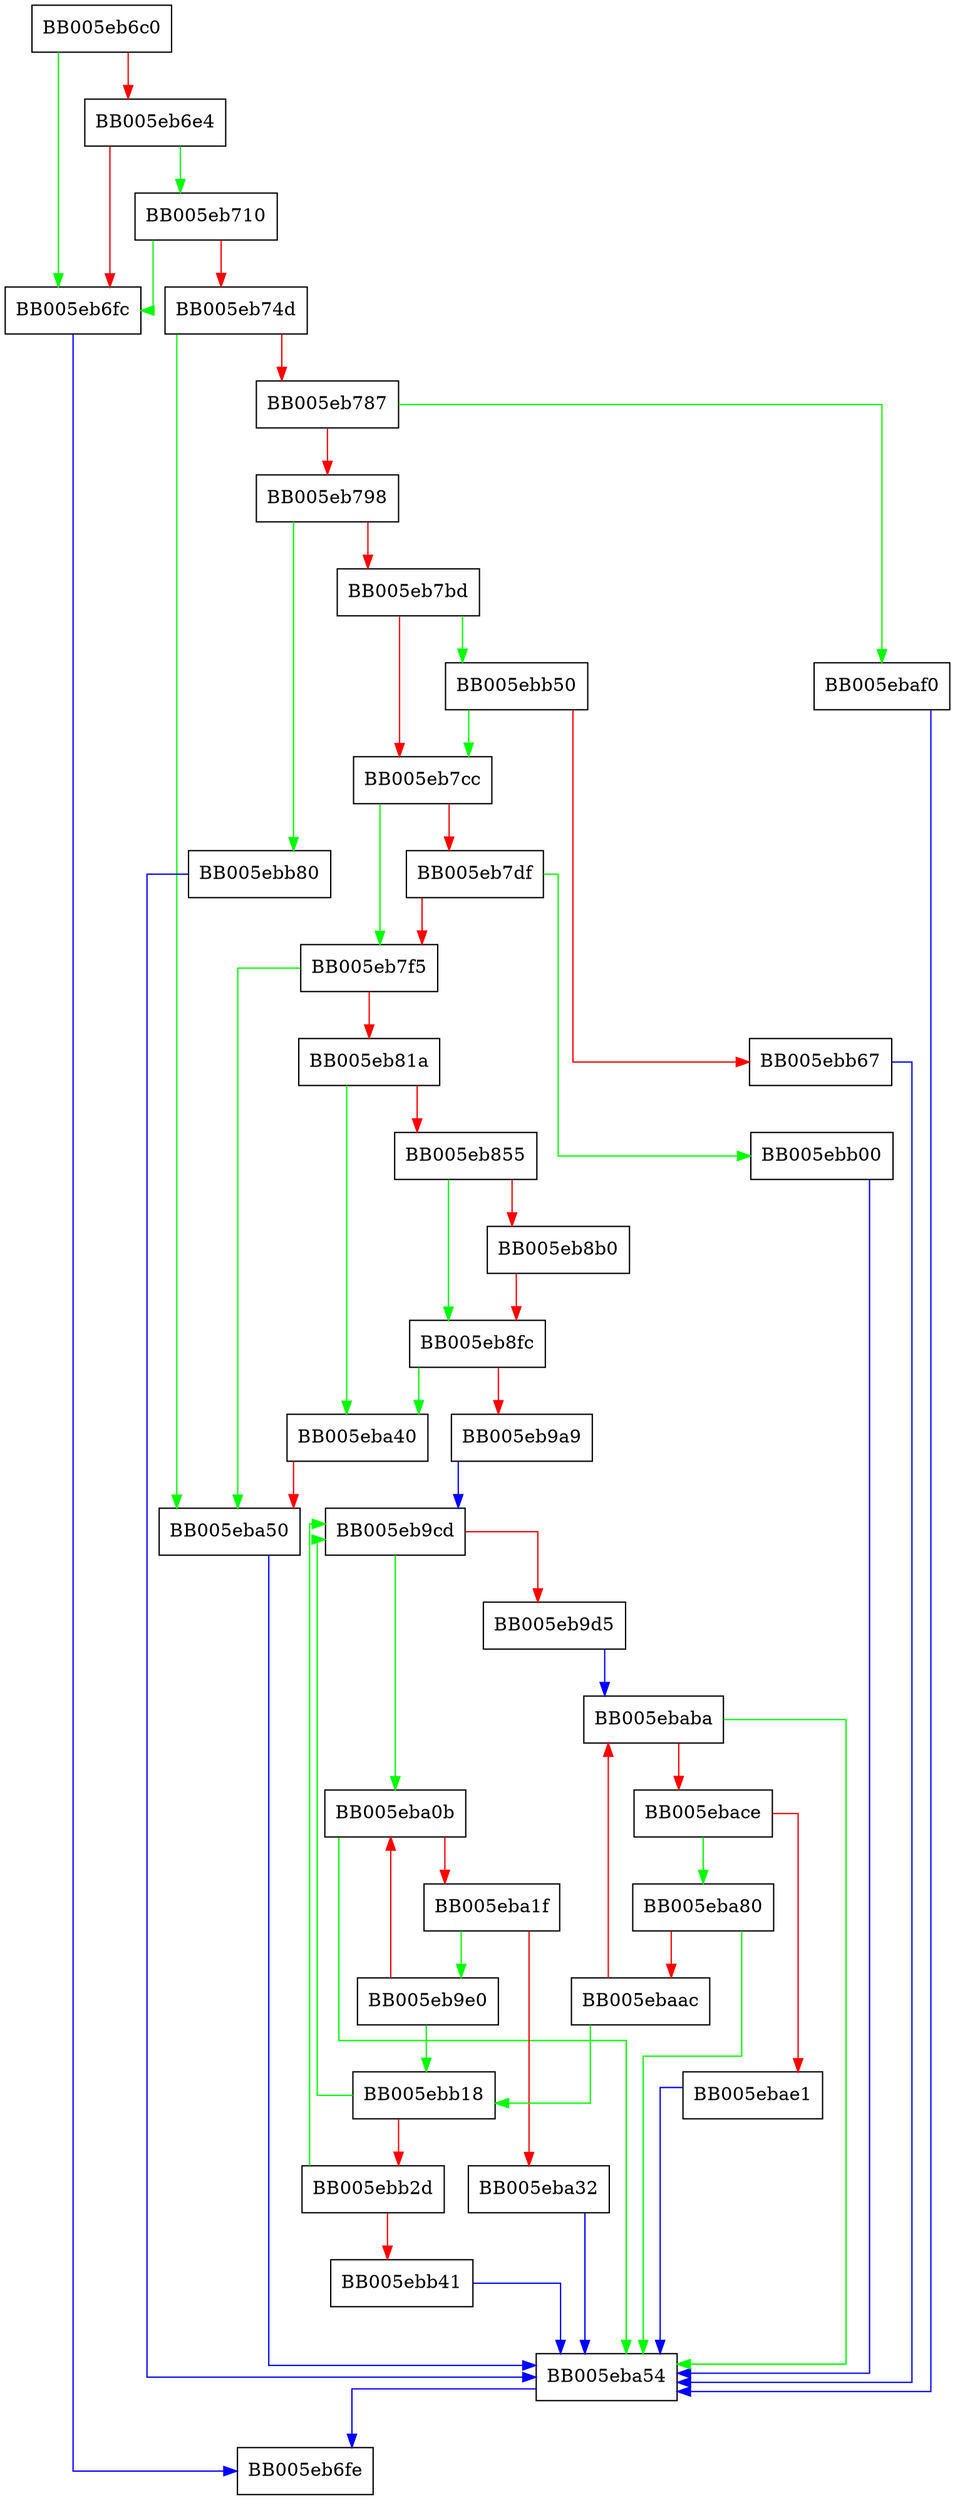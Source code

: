 digraph ossl_gen_deterministic_nonce_rfc6979 {
  node [shape="box"];
  graph [splines=ortho];
  BB005eb6c0 -> BB005eb6fc [color="green"];
  BB005eb6c0 -> BB005eb6e4 [color="red"];
  BB005eb6e4 -> BB005eb710 [color="green"];
  BB005eb6e4 -> BB005eb6fc [color="red"];
  BB005eb6fc -> BB005eb6fe [color="blue"];
  BB005eb710 -> BB005eb6fc [color="green"];
  BB005eb710 -> BB005eb74d [color="red"];
  BB005eb74d -> BB005eba50 [color="green"];
  BB005eb74d -> BB005eb787 [color="red"];
  BB005eb787 -> BB005ebaf0 [color="green"];
  BB005eb787 -> BB005eb798 [color="red"];
  BB005eb798 -> BB005ebb80 [color="green"];
  BB005eb798 -> BB005eb7bd [color="red"];
  BB005eb7bd -> BB005ebb50 [color="green"];
  BB005eb7bd -> BB005eb7cc [color="red"];
  BB005eb7cc -> BB005eb7f5 [color="green"];
  BB005eb7cc -> BB005eb7df [color="red"];
  BB005eb7df -> BB005ebb00 [color="green"];
  BB005eb7df -> BB005eb7f5 [color="red"];
  BB005eb7f5 -> BB005eba50 [color="green"];
  BB005eb7f5 -> BB005eb81a [color="red"];
  BB005eb81a -> BB005eba40 [color="green"];
  BB005eb81a -> BB005eb855 [color="red"];
  BB005eb855 -> BB005eb8fc [color="green"];
  BB005eb855 -> BB005eb8b0 [color="red"];
  BB005eb8b0 -> BB005eb8fc [color="red"];
  BB005eb8fc -> BB005eba40 [color="green"];
  BB005eb8fc -> BB005eb9a9 [color="red"];
  BB005eb9a9 -> BB005eb9cd [color="blue"];
  BB005eb9cd -> BB005eba0b [color="green"];
  BB005eb9cd -> BB005eb9d5 [color="red"];
  BB005eb9d5 -> BB005ebaba [color="blue"];
  BB005eb9e0 -> BB005ebb18 [color="green"];
  BB005eb9e0 -> BB005eba0b [color="red"];
  BB005eba0b -> BB005eba54 [color="green"];
  BB005eba0b -> BB005eba1f [color="red"];
  BB005eba1f -> BB005eb9e0 [color="green"];
  BB005eba1f -> BB005eba32 [color="red"];
  BB005eba32 -> BB005eba54 [color="blue"];
  BB005eba40 -> BB005eba50 [color="red"];
  BB005eba50 -> BB005eba54 [color="blue"];
  BB005eba54 -> BB005eb6fe [color="blue"];
  BB005eba80 -> BB005eba54 [color="green"];
  BB005eba80 -> BB005ebaac [color="red"];
  BB005ebaac -> BB005ebb18 [color="green"];
  BB005ebaac -> BB005ebaba [color="red"];
  BB005ebaba -> BB005eba54 [color="green"];
  BB005ebaba -> BB005ebace [color="red"];
  BB005ebace -> BB005eba80 [color="green"];
  BB005ebace -> BB005ebae1 [color="red"];
  BB005ebae1 -> BB005eba54 [color="blue"];
  BB005ebaf0 -> BB005eba54 [color="blue"];
  BB005ebb00 -> BB005eba54 [color="blue"];
  BB005ebb18 -> BB005eb9cd [color="green"];
  BB005ebb18 -> BB005ebb2d [color="red"];
  BB005ebb2d -> BB005eb9cd [color="green"];
  BB005ebb2d -> BB005ebb41 [color="red"];
  BB005ebb41 -> BB005eba54 [color="blue"];
  BB005ebb50 -> BB005eb7cc [color="green"];
  BB005ebb50 -> BB005ebb67 [color="red"];
  BB005ebb67 -> BB005eba54 [color="blue"];
  BB005ebb80 -> BB005eba54 [color="blue"];
}